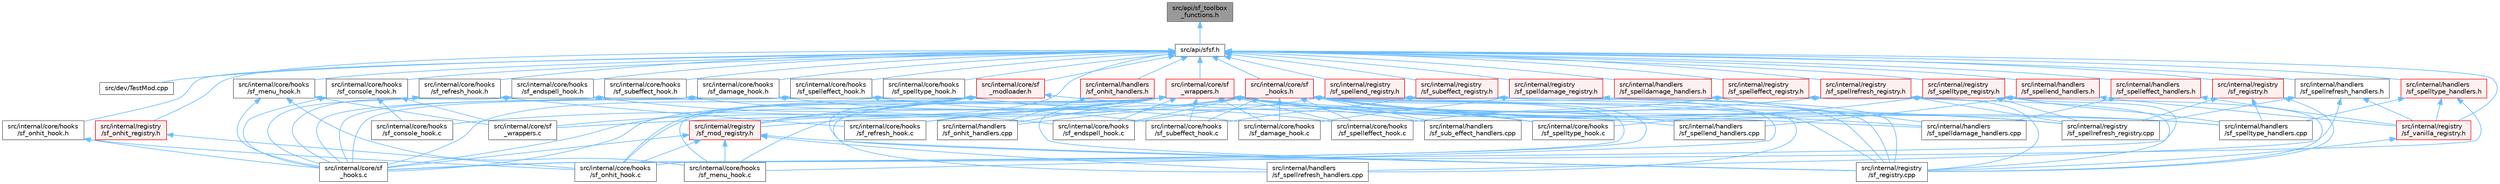 digraph "src/api/sf_toolbox_functions.h"
{
 // LATEX_PDF_SIZE
  bgcolor="transparent";
  edge [fontname=Helvetica,fontsize=10,labelfontname=Helvetica,labelfontsize=10];
  node [fontname=Helvetica,fontsize=10,shape=box,height=0.2,width=0.4];
  Node1 [id="Node000001",label="src/api/sf_toolbox\l_functions.h",height=0.2,width=0.4,color="gray40", fillcolor="grey60", style="filled", fontcolor="black",tooltip=" "];
  Node1 -> Node2 [id="edge1_Node000001_Node000002",dir="back",color="steelblue1",style="solid",tooltip=" "];
  Node2 [id="Node000002",label="src/api/sfsf.h",height=0.2,width=0.4,color="grey40", fillcolor="white", style="filled",URL="$sfsf_8h.html",tooltip=" "];
  Node2 -> Node3 [id="edge2_Node000002_Node000003",dir="back",color="steelblue1",style="solid",tooltip=" "];
  Node3 [id="Node000003",label="src/dev/TestMod.cpp",height=0.2,width=0.4,color="grey40", fillcolor="white", style="filled",URL="$_test_mod_8cpp.html",tooltip=" "];
  Node2 -> Node4 [id="edge3_Node000002_Node000004",dir="back",color="steelblue1",style="solid",tooltip=" "];
  Node4 [id="Node000004",label="src/internal/core/hooks\l/sf_console_hook.h",height=0.2,width=0.4,color="grey40", fillcolor="white", style="filled",URL="$sf__console__hook_8h.html",tooltip=" "];
  Node4 -> Node5 [id="edge4_Node000004_Node000005",dir="back",color="steelblue1",style="solid",tooltip=" "];
  Node5 [id="Node000005",label="src/internal/core/hooks\l/sf_console_hook.c",height=0.2,width=0.4,color="grey40", fillcolor="white", style="filled",URL="$sf__console__hook_8c.html",tooltip=" "];
  Node4 -> Node6 [id="edge5_Node000004_Node000006",dir="back",color="steelblue1",style="solid",tooltip=" "];
  Node6 [id="Node000006",label="src/internal/core/sf\l_hooks.c",height=0.2,width=0.4,color="grey40", fillcolor="white", style="filled",URL="$sf__hooks_8c.html",tooltip=" "];
  Node4 -> Node7 [id="edge6_Node000004_Node000007",dir="back",color="steelblue1",style="solid",tooltip=" "];
  Node7 [id="Node000007",label="src/internal/core/sf\l_wrappers.c",height=0.2,width=0.4,color="grey40", fillcolor="white", style="filled",URL="$sf__wrappers_8c.html",tooltip=" "];
  Node2 -> Node8 [id="edge7_Node000002_Node000008",dir="back",color="steelblue1",style="solid",tooltip=" "];
  Node8 [id="Node000008",label="src/internal/core/hooks\l/sf_damage_hook.h",height=0.2,width=0.4,color="grey40", fillcolor="white", style="filled",URL="$sf__damage__hook_8h.html",tooltip=" "];
  Node8 -> Node9 [id="edge8_Node000008_Node000009",dir="back",color="steelblue1",style="solid",tooltip=" "];
  Node9 [id="Node000009",label="src/internal/core/hooks\l/sf_damage_hook.c",height=0.2,width=0.4,color="grey40", fillcolor="white", style="filled",URL="$sf__damage__hook_8c.html",tooltip=" "];
  Node8 -> Node6 [id="edge9_Node000008_Node000006",dir="back",color="steelblue1",style="solid",tooltip=" "];
  Node2 -> Node10 [id="edge10_Node000002_Node000010",dir="back",color="steelblue1",style="solid",tooltip=" "];
  Node10 [id="Node000010",label="src/internal/core/hooks\l/sf_endspell_hook.h",height=0.2,width=0.4,color="grey40", fillcolor="white", style="filled",URL="$sf__endspell__hook_8h.html",tooltip=" "];
  Node10 -> Node11 [id="edge11_Node000010_Node000011",dir="back",color="steelblue1",style="solid",tooltip=" "];
  Node11 [id="Node000011",label="src/internal/core/hooks\l/sf_endspell_hook.c",height=0.2,width=0.4,color="grey40", fillcolor="white", style="filled",URL="$sf__endspell__hook_8c.html",tooltip=" "];
  Node10 -> Node6 [id="edge12_Node000010_Node000006",dir="back",color="steelblue1",style="solid",tooltip=" "];
  Node2 -> Node12 [id="edge13_Node000002_Node000012",dir="back",color="steelblue1",style="solid",tooltip=" "];
  Node12 [id="Node000012",label="src/internal/core/hooks\l/sf_menu_hook.h",height=0.2,width=0.4,color="grey40", fillcolor="white", style="filled",URL="$sf__menu__hook_8h.html",tooltip=" "];
  Node12 -> Node13 [id="edge14_Node000012_Node000013",dir="back",color="steelblue1",style="solid",tooltip=" "];
  Node13 [id="Node000013",label="src/internal/core/hooks\l/sf_menu_hook.c",height=0.2,width=0.4,color="grey40", fillcolor="white", style="filled",URL="$sf__menu__hook_8c.html",tooltip=" "];
  Node12 -> Node6 [id="edge15_Node000012_Node000006",dir="back",color="steelblue1",style="solid",tooltip=" "];
  Node12 -> Node7 [id="edge16_Node000012_Node000007",dir="back",color="steelblue1",style="solid",tooltip=" "];
  Node2 -> Node14 [id="edge17_Node000002_Node000014",dir="back",color="steelblue1",style="solid",tooltip=" "];
  Node14 [id="Node000014",label="src/internal/core/hooks\l/sf_onhit_hook.h",height=0.2,width=0.4,color="grey40", fillcolor="white", style="filled",URL="$sf__onhit__hook_8h.html",tooltip=" "];
  Node14 -> Node15 [id="edge18_Node000014_Node000015",dir="back",color="steelblue1",style="solid",tooltip=" "];
  Node15 [id="Node000015",label="src/internal/core/hooks\l/sf_onhit_hook.c",height=0.2,width=0.4,color="grey40", fillcolor="white", style="filled",URL="$sf__onhit__hook_8c.html",tooltip=" "];
  Node14 -> Node6 [id="edge19_Node000014_Node000006",dir="back",color="steelblue1",style="solid",tooltip=" "];
  Node2 -> Node16 [id="edge20_Node000002_Node000016",dir="back",color="steelblue1",style="solid",tooltip=" "];
  Node16 [id="Node000016",label="src/internal/core/hooks\l/sf_refresh_hook.h",height=0.2,width=0.4,color="grey40", fillcolor="white", style="filled",URL="$sf__refresh__hook_8h.html",tooltip=" "];
  Node16 -> Node17 [id="edge21_Node000016_Node000017",dir="back",color="steelblue1",style="solid",tooltip=" "];
  Node17 [id="Node000017",label="src/internal/core/hooks\l/sf_refresh_hook.c",height=0.2,width=0.4,color="grey40", fillcolor="white", style="filled",URL="$sf__refresh__hook_8c.html",tooltip=" "];
  Node16 -> Node6 [id="edge22_Node000016_Node000006",dir="back",color="steelblue1",style="solid",tooltip=" "];
  Node2 -> Node18 [id="edge23_Node000002_Node000018",dir="back",color="steelblue1",style="solid",tooltip=" "];
  Node18 [id="Node000018",label="src/internal/core/hooks\l/sf_spelleffect_hook.h",height=0.2,width=0.4,color="grey40", fillcolor="white", style="filled",URL="$sf__spelleffect__hook_8h.html",tooltip=" "];
  Node18 -> Node19 [id="edge24_Node000018_Node000019",dir="back",color="steelblue1",style="solid",tooltip=" "];
  Node19 [id="Node000019",label="src/internal/core/hooks\l/sf_spelleffect_hook.c",height=0.2,width=0.4,color="grey40", fillcolor="white", style="filled",URL="$sf__spelleffect__hook_8c.html",tooltip=" "];
  Node18 -> Node6 [id="edge25_Node000018_Node000006",dir="back",color="steelblue1",style="solid",tooltip=" "];
  Node2 -> Node20 [id="edge26_Node000002_Node000020",dir="back",color="steelblue1",style="solid",tooltip=" "];
  Node20 [id="Node000020",label="src/internal/core/hooks\l/sf_spelltype_hook.h",height=0.2,width=0.4,color="grey40", fillcolor="white", style="filled",URL="$sf__spelltype__hook_8h.html",tooltip=" "];
  Node20 -> Node21 [id="edge27_Node000020_Node000021",dir="back",color="steelblue1",style="solid",tooltip=" "];
  Node21 [id="Node000021",label="src/internal/core/hooks\l/sf_spelltype_hook.c",height=0.2,width=0.4,color="grey40", fillcolor="white", style="filled",URL="$sf__spelltype__hook_8c.html",tooltip=" "];
  Node20 -> Node6 [id="edge28_Node000020_Node000006",dir="back",color="steelblue1",style="solid",tooltip=" "];
  Node2 -> Node22 [id="edge29_Node000002_Node000022",dir="back",color="steelblue1",style="solid",tooltip=" "];
  Node22 [id="Node000022",label="src/internal/core/hooks\l/sf_subeffect_hook.h",height=0.2,width=0.4,color="grey40", fillcolor="white", style="filled",URL="$sf__subeffect__hook_8h.html",tooltip=" "];
  Node22 -> Node23 [id="edge30_Node000022_Node000023",dir="back",color="steelblue1",style="solid",tooltip=" "];
  Node23 [id="Node000023",label="src/internal/core/hooks\l/sf_subeffect_hook.c",height=0.2,width=0.4,color="grey40", fillcolor="white", style="filled",URL="$sf__subeffect__hook_8c.html",tooltip=" "];
  Node22 -> Node6 [id="edge31_Node000022_Node000006",dir="back",color="steelblue1",style="solid",tooltip=" "];
  Node2 -> Node24 [id="edge32_Node000002_Node000024",dir="back",color="steelblue1",style="solid",tooltip=" "];
  Node24 [id="Node000024",label="src/internal/core/sf\l_hooks.h",height=0.2,width=0.4,color="red", fillcolor="#FFF0F0", style="filled",URL="$sf__hooks_8h.html",tooltip=" "];
  Node24 -> Node9 [id="edge33_Node000024_Node000009",dir="back",color="steelblue1",style="solid",tooltip=" "];
  Node24 -> Node11 [id="edge34_Node000024_Node000011",dir="back",color="steelblue1",style="solid",tooltip=" "];
  Node24 -> Node13 [id="edge35_Node000024_Node000013",dir="back",color="steelblue1",style="solid",tooltip=" "];
  Node24 -> Node15 [id="edge36_Node000024_Node000015",dir="back",color="steelblue1",style="solid",tooltip=" "];
  Node24 -> Node19 [id="edge37_Node000024_Node000019",dir="back",color="steelblue1",style="solid",tooltip=" "];
  Node24 -> Node21 [id="edge38_Node000024_Node000021",dir="back",color="steelblue1",style="solid",tooltip=" "];
  Node24 -> Node23 [id="edge39_Node000024_Node000023",dir="back",color="steelblue1",style="solid",tooltip=" "];
  Node24 -> Node6 [id="edge40_Node000024_Node000006",dir="back",color="steelblue1",style="solid",tooltip=" "];
  Node24 -> Node7 [id="edge41_Node000024_Node000007",dir="back",color="steelblue1",style="solid",tooltip=" "];
  Node24 -> Node25 [id="edge42_Node000024_Node000025",dir="back",color="steelblue1",style="solid",tooltip=" "];
  Node25 [id="Node000025",label="src/internal/handlers\l/sf_onhit_handlers.cpp",height=0.2,width=0.4,color="grey40", fillcolor="white", style="filled",URL="$sf__onhit__handlers_8cpp.html",tooltip=" "];
  Node24 -> Node26 [id="edge43_Node000024_Node000026",dir="back",color="steelblue1",style="solid",tooltip=" "];
  Node26 [id="Node000026",label="src/internal/handlers\l/sf_spelldamage_handlers.cpp",height=0.2,width=0.4,color="grey40", fillcolor="white", style="filled",URL="$sf__spelldamage__handlers_8cpp.html",tooltip=" "];
  Node24 -> Node27 [id="edge44_Node000024_Node000027",dir="back",color="steelblue1",style="solid",tooltip=" "];
  Node27 [id="Node000027",label="src/internal/handlers\l/sf_spellend_handlers.cpp",height=0.2,width=0.4,color="grey40", fillcolor="white", style="filled",URL="$sf__spellend__handlers_8cpp.html",tooltip=" "];
  Node24 -> Node28 [id="edge45_Node000024_Node000028",dir="back",color="steelblue1",style="solid",tooltip=" "];
  Node28 [id="Node000028",label="src/internal/handlers\l/sf_spellrefresh_handlers.cpp",height=0.2,width=0.4,color="grey40", fillcolor="white", style="filled",URL="$sf__spellrefresh__handlers_8cpp.html",tooltip=" "];
  Node24 -> Node29 [id="edge46_Node000024_Node000029",dir="back",color="steelblue1",style="solid",tooltip=" "];
  Node29 [id="Node000029",label="src/internal/handlers\l/sf_spelltype_handlers.cpp",height=0.2,width=0.4,color="grey40", fillcolor="white", style="filled",URL="$sf__spelltype__handlers_8cpp.html",tooltip=" "];
  Node24 -> Node30 [id="edge47_Node000024_Node000030",dir="back",color="steelblue1",style="solid",tooltip=" "];
  Node30 [id="Node000030",label="src/internal/handlers\l/sf_sub_effect_handlers.cpp",height=0.2,width=0.4,color="grey40", fillcolor="white", style="filled",URL="$sf__sub__effect__handlers_8cpp.html",tooltip=" "];
  Node24 -> Node31 [id="edge48_Node000024_Node000031",dir="back",color="steelblue1",style="solid",tooltip=" "];
  Node31 [id="Node000031",label="src/internal/registry\l/sf_mod_registry.h",height=0.2,width=0.4,color="red", fillcolor="#FFF0F0", style="filled",URL="$sf__mod__registry_8h.html",tooltip=" "];
  Node31 -> Node13 [id="edge49_Node000031_Node000013",dir="back",color="steelblue1",style="solid",tooltip=" "];
  Node31 -> Node15 [id="edge50_Node000031_Node000015",dir="back",color="steelblue1",style="solid",tooltip=" "];
  Node31 -> Node6 [id="edge51_Node000031_Node000006",dir="back",color="steelblue1",style="solid",tooltip=" "];
  Node31 -> Node28 [id="edge52_Node000031_Node000028",dir="back",color="steelblue1",style="solid",tooltip=" "];
  Node31 -> Node33 [id="edge53_Node000031_Node000033",dir="back",color="steelblue1",style="solid",tooltip=" "];
  Node33 [id="Node000033",label="src/internal/registry\l/sf_registry.cpp",height=0.2,width=0.4,color="grey40", fillcolor="white", style="filled",URL="$sf__registry_8cpp.html",tooltip=" "];
  Node24 -> Node33 [id="edge54_Node000024_Node000033",dir="back",color="steelblue1",style="solid",tooltip=" "];
  Node24 -> Node34 [id="edge55_Node000024_Node000034",dir="back",color="steelblue1",style="solid",tooltip=" "];
  Node34 [id="Node000034",label="src/internal/registry\l/sf_spellrefresh_registry.cpp",height=0.2,width=0.4,color="grey40", fillcolor="white", style="filled",URL="$sf__spellrefresh__registry_8cpp.html",tooltip=" "];
  Node2 -> Node39 [id="edge56_Node000002_Node000039",dir="back",color="steelblue1",style="solid",tooltip=" "];
  Node39 [id="Node000039",label="src/internal/core/sf\l_modloader.h",height=0.2,width=0.4,color="red", fillcolor="#FFF0F0", style="filled",URL="$sf__modloader_8h.html",tooltip=" "];
  Node39 -> Node13 [id="edge57_Node000039_Node000013",dir="back",color="steelblue1",style="solid",tooltip=" "];
  Node39 -> Node15 [id="edge58_Node000039_Node000015",dir="back",color="steelblue1",style="solid",tooltip=" "];
  Node39 -> Node6 [id="edge59_Node000039_Node000006",dir="back",color="steelblue1",style="solid",tooltip=" "];
  Node39 -> Node31 [id="edge60_Node000039_Node000031",dir="back",color="steelblue1",style="solid",tooltip=" "];
  Node39 -> Node33 [id="edge61_Node000039_Node000033",dir="back",color="steelblue1",style="solid",tooltip=" "];
  Node39 -> Node34 [id="edge62_Node000039_Node000034",dir="back",color="steelblue1",style="solid",tooltip=" "];
  Node2 -> Node45 [id="edge63_Node000002_Node000045",dir="back",color="steelblue1",style="solid",tooltip=" "];
  Node45 [id="Node000045",label="src/internal/core/sf\l_wrappers.h",height=0.2,width=0.4,color="red", fillcolor="#FFF0F0", style="filled",URL="$sf__wrappers_8h.html",tooltip=" "];
  Node45 -> Node5 [id="edge64_Node000045_Node000005",dir="back",color="steelblue1",style="solid",tooltip=" "];
  Node45 -> Node9 [id="edge65_Node000045_Node000009",dir="back",color="steelblue1",style="solid",tooltip=" "];
  Node45 -> Node11 [id="edge66_Node000045_Node000011",dir="back",color="steelblue1",style="solid",tooltip=" "];
  Node45 -> Node13 [id="edge67_Node000045_Node000013",dir="back",color="steelblue1",style="solid",tooltip=" "];
  Node45 -> Node15 [id="edge68_Node000045_Node000015",dir="back",color="steelblue1",style="solid",tooltip=" "];
  Node45 -> Node17 [id="edge69_Node000045_Node000017",dir="back",color="steelblue1",style="solid",tooltip=" "];
  Node45 -> Node19 [id="edge70_Node000045_Node000019",dir="back",color="steelblue1",style="solid",tooltip=" "];
  Node45 -> Node21 [id="edge71_Node000045_Node000021",dir="back",color="steelblue1",style="solid",tooltip=" "];
  Node45 -> Node23 [id="edge72_Node000045_Node000023",dir="back",color="steelblue1",style="solid",tooltip=" "];
  Node45 -> Node6 [id="edge73_Node000045_Node000006",dir="back",color="steelblue1",style="solid",tooltip=" "];
  Node45 -> Node7 [id="edge74_Node000045_Node000007",dir="back",color="steelblue1",style="solid",tooltip=" "];
  Node45 -> Node25 [id="edge75_Node000045_Node000025",dir="back",color="steelblue1",style="solid",tooltip=" "];
  Node45 -> Node26 [id="edge76_Node000045_Node000026",dir="back",color="steelblue1",style="solid",tooltip=" "];
  Node45 -> Node27 [id="edge77_Node000045_Node000027",dir="back",color="steelblue1",style="solid",tooltip=" "];
  Node45 -> Node28 [id="edge78_Node000045_Node000028",dir="back",color="steelblue1",style="solid",tooltip=" "];
  Node45 -> Node29 [id="edge79_Node000045_Node000029",dir="back",color="steelblue1",style="solid",tooltip=" "];
  Node45 -> Node30 [id="edge80_Node000045_Node000030",dir="back",color="steelblue1",style="solid",tooltip=" "];
  Node45 -> Node31 [id="edge81_Node000045_Node000031",dir="back",color="steelblue1",style="solid",tooltip=" "];
  Node45 -> Node33 [id="edge82_Node000045_Node000033",dir="back",color="steelblue1",style="solid",tooltip=" "];
  Node45 -> Node34 [id="edge83_Node000045_Node000034",dir="back",color="steelblue1",style="solid",tooltip=" "];
  Node2 -> Node47 [id="edge84_Node000002_Node000047",dir="back",color="steelblue1",style="solid",tooltip=" "];
  Node47 [id="Node000047",label="src/internal/handlers\l/sf_onhit_handlers.h",height=0.2,width=0.4,color="red", fillcolor="#FFF0F0", style="filled",URL="$sf__onhit__handlers_8h.html",tooltip=" "];
  Node47 -> Node25 [id="edge85_Node000047_Node000025",dir="back",color="steelblue1",style="solid",tooltip=" "];
  Node2 -> Node48 [id="edge86_Node000002_Node000048",dir="back",color="steelblue1",style="solid",tooltip=" "];
  Node48 [id="Node000048",label="src/internal/handlers\l/sf_spelldamage_handlers.h",height=0.2,width=0.4,color="red", fillcolor="#FFF0F0", style="filled",URL="$sf__spelldamage__handlers_8h.html",tooltip=" "];
  Node48 -> Node26 [id="edge87_Node000048_Node000026",dir="back",color="steelblue1",style="solid",tooltip=" "];
  Node2 -> Node49 [id="edge88_Node000002_Node000049",dir="back",color="steelblue1",style="solid",tooltip=" "];
  Node49 [id="Node000049",label="src/internal/handlers\l/sf_spelleffect_handlers.h",height=0.2,width=0.4,color="red", fillcolor="#FFF0F0", style="filled",URL="$sf__spelleffect__handlers_8h.html",tooltip=" "];
  Node49 -> Node26 [id="edge89_Node000049_Node000026",dir="back",color="steelblue1",style="solid",tooltip=" "];
  Node49 -> Node50 [id="edge90_Node000049_Node000050",dir="back",color="steelblue1",style="solid",tooltip=" "];
  Node50 [id="Node000050",label="src/internal/registry\l/sf_vanilla_registry.h",height=0.2,width=0.4,color="red", fillcolor="#FFF0F0", style="filled",URL="$sf__vanilla__registry_8h.html",tooltip=" "];
  Node50 -> Node33 [id="edge91_Node000050_Node000033",dir="back",color="steelblue1",style="solid",tooltip=" "];
  Node2 -> Node51 [id="edge92_Node000002_Node000051",dir="back",color="steelblue1",style="solid",tooltip=" "];
  Node51 [id="Node000051",label="src/internal/handlers\l/sf_spellend_handlers.h",height=0.2,width=0.4,color="red", fillcolor="#FFF0F0", style="filled",URL="$sf__spellend__handlers_8h.html",tooltip=" "];
  Node51 -> Node27 [id="edge93_Node000051_Node000027",dir="back",color="steelblue1",style="solid",tooltip=" "];
  Node51 -> Node50 [id="edge94_Node000051_Node000050",dir="back",color="steelblue1",style="solid",tooltip=" "];
  Node2 -> Node52 [id="edge95_Node000002_Node000052",dir="back",color="steelblue1",style="solid",tooltip=" "];
  Node52 [id="Node000052",label="src/internal/handlers\l/sf_spellrefresh_handlers.h",height=0.2,width=0.4,color="grey40", fillcolor="white", style="filled",URL="$sf__spellrefresh__handlers_8h.html",tooltip=" "];
  Node52 -> Node28 [id="edge96_Node000052_Node000028",dir="back",color="steelblue1",style="solid",tooltip=" "];
  Node52 -> Node34 [id="edge97_Node000052_Node000034",dir="back",color="steelblue1",style="solid",tooltip=" "];
  Node52 -> Node50 [id="edge98_Node000052_Node000050",dir="back",color="steelblue1",style="solid",tooltip=" "];
  Node2 -> Node53 [id="edge99_Node000002_Node000053",dir="back",color="steelblue1",style="solid",tooltip=" "];
  Node53 [id="Node000053",label="src/internal/handlers\l/sf_spelltype_handlers.h",height=0.2,width=0.4,color="red", fillcolor="#FFF0F0", style="filled",URL="$sf__spelltype__handlers_8h.html",tooltip=" "];
  Node53 -> Node6 [id="edge100_Node000053_Node000006",dir="back",color="steelblue1",style="solid",tooltip=" "];
  Node53 -> Node29 [id="edge101_Node000053_Node000029",dir="back",color="steelblue1",style="solid",tooltip=" "];
  Node53 -> Node50 [id="edge102_Node000053_Node000050",dir="back",color="steelblue1",style="solid",tooltip=" "];
  Node2 -> Node31 [id="edge103_Node000002_Node000031",dir="back",color="steelblue1",style="solid",tooltip=" "];
  Node2 -> Node54 [id="edge104_Node000002_Node000054",dir="back",color="steelblue1",style="solid",tooltip=" "];
  Node54 [id="Node000054",label="src/internal/registry\l/sf_onhit_registry.h",height=0.2,width=0.4,color="red", fillcolor="#FFF0F0", style="filled",URL="$sf__onhit__registry_8h.html",tooltip=" "];
  Node54 -> Node15 [id="edge105_Node000054_Node000015",dir="back",color="steelblue1",style="solid",tooltip=" "];
  Node2 -> Node55 [id="edge106_Node000002_Node000055",dir="back",color="steelblue1",style="solid",tooltip=" "];
  Node55 [id="Node000055",label="src/internal/registry\l/sf_registry.h",height=0.2,width=0.4,color="red", fillcolor="#FFF0F0", style="filled",URL="$sf__registry_8h.html",tooltip=" "];
  Node55 -> Node29 [id="edge107_Node000055_Node000029",dir="back",color="steelblue1",style="solid",tooltip=" "];
  Node55 -> Node33 [id="edge108_Node000055_Node000033",dir="back",color="steelblue1",style="solid",tooltip=" "];
  Node55 -> Node34 [id="edge109_Node000055_Node000034",dir="back",color="steelblue1",style="solid",tooltip=" "];
  Node2 -> Node56 [id="edge110_Node000002_Node000056",dir="back",color="steelblue1",style="solid",tooltip=" "];
  Node56 [id="Node000056",label="src/internal/registry\l/sf_spelldamage_registry.h",height=0.2,width=0.4,color="red", fillcolor="#FFF0F0", style="filled",URL="$sf__spelldamage__registry_8h.html",tooltip=" "];
  Node56 -> Node9 [id="edge111_Node000056_Node000009",dir="back",color="steelblue1",style="solid",tooltip=" "];
  Node56 -> Node33 [id="edge112_Node000056_Node000033",dir="back",color="steelblue1",style="solid",tooltip=" "];
  Node2 -> Node57 [id="edge113_Node000002_Node000057",dir="back",color="steelblue1",style="solid",tooltip=" "];
  Node57 [id="Node000057",label="src/internal/registry\l/sf_spelleffect_registry.h",height=0.2,width=0.4,color="red", fillcolor="#FFF0F0", style="filled",URL="$sf__spelleffect__registry_8h.html",tooltip=" "];
  Node57 -> Node19 [id="edge114_Node000057_Node000019",dir="back",color="steelblue1",style="solid",tooltip=" "];
  Node57 -> Node33 [id="edge115_Node000057_Node000033",dir="back",color="steelblue1",style="solid",tooltip=" "];
  Node2 -> Node58 [id="edge116_Node000002_Node000058",dir="back",color="steelblue1",style="solid",tooltip=" "];
  Node58 [id="Node000058",label="src/internal/registry\l/sf_spellend_registry.h",height=0.2,width=0.4,color="red", fillcolor="#FFF0F0", style="filled",URL="$sf__spellend__registry_8h.html",tooltip=" "];
  Node58 -> Node11 [id="edge117_Node000058_Node000011",dir="back",color="steelblue1",style="solid",tooltip=" "];
  Node58 -> Node33 [id="edge118_Node000058_Node000033",dir="back",color="steelblue1",style="solid",tooltip=" "];
  Node2 -> Node59 [id="edge119_Node000002_Node000059",dir="back",color="steelblue1",style="solid",tooltip=" "];
  Node59 [id="Node000059",label="src/internal/registry\l/sf_spellrefresh_registry.h",height=0.2,width=0.4,color="red", fillcolor="#FFF0F0", style="filled",URL="$sf__spellrefresh__registry_8h.html",tooltip=" "];
  Node59 -> Node17 [id="edge120_Node000059_Node000017",dir="back",color="steelblue1",style="solid",tooltip=" "];
  Node59 -> Node33 [id="edge121_Node000059_Node000033",dir="back",color="steelblue1",style="solid",tooltip=" "];
  Node59 -> Node34 [id="edge122_Node000059_Node000034",dir="back",color="steelblue1",style="solid",tooltip=" "];
  Node2 -> Node60 [id="edge123_Node000002_Node000060",dir="back",color="steelblue1",style="solid",tooltip=" "];
  Node60 [id="Node000060",label="src/internal/registry\l/sf_spelltype_registry.h",height=0.2,width=0.4,color="red", fillcolor="#FFF0F0", style="filled",URL="$sf__spelltype__registry_8h.html",tooltip=" "];
  Node60 -> Node21 [id="edge124_Node000060_Node000021",dir="back",color="steelblue1",style="solid",tooltip=" "];
  Node60 -> Node6 [id="edge125_Node000060_Node000006",dir="back",color="steelblue1",style="solid",tooltip=" "];
  Node60 -> Node29 [id="edge126_Node000060_Node000029",dir="back",color="steelblue1",style="solid",tooltip=" "];
  Node60 -> Node33 [id="edge127_Node000060_Node000033",dir="back",color="steelblue1",style="solid",tooltip=" "];
  Node60 -> Node34 [id="edge128_Node000060_Node000034",dir="back",color="steelblue1",style="solid",tooltip=" "];
  Node2 -> Node61 [id="edge129_Node000002_Node000061",dir="back",color="steelblue1",style="solid",tooltip=" "];
  Node61 [id="Node000061",label="src/internal/registry\l/sf_subeffect_registry.h",height=0.2,width=0.4,color="red", fillcolor="#FFF0F0", style="filled",URL="$sf__subeffect__registry_8h.html",tooltip=" "];
  Node61 -> Node23 [id="edge130_Node000061_Node000023",dir="back",color="steelblue1",style="solid",tooltip=" "];
  Node61 -> Node33 [id="edge131_Node000061_Node000033",dir="back",color="steelblue1",style="solid",tooltip=" "];
  Node2 -> Node50 [id="edge132_Node000002_Node000050",dir="back",color="steelblue1",style="solid",tooltip=" "];
}

